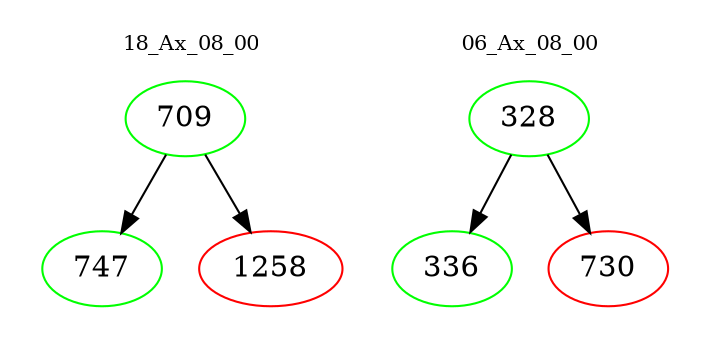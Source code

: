 digraph{
subgraph cluster_0 {
color = white
label = "18_Ax_08_00";
fontsize=10;
T0_709 [label="709", color="green"]
T0_709 -> T0_747 [color="black"]
T0_747 [label="747", color="green"]
T0_709 -> T0_1258 [color="black"]
T0_1258 [label="1258", color="red"]
}
subgraph cluster_1 {
color = white
label = "06_Ax_08_00";
fontsize=10;
T1_328 [label="328", color="green"]
T1_328 -> T1_336 [color="black"]
T1_336 [label="336", color="green"]
T1_328 -> T1_730 [color="black"]
T1_730 [label="730", color="red"]
}
}
